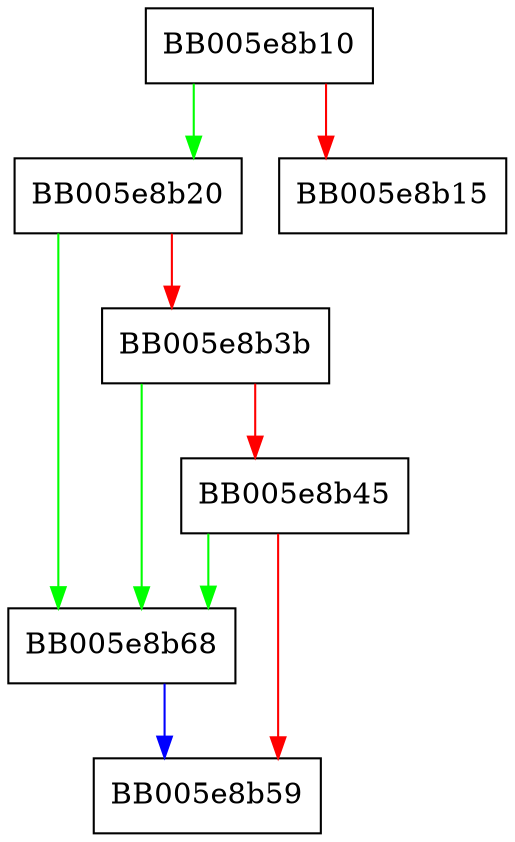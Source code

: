 digraph ossl_lib_ctx_is_child {
  node [shape="box"];
  graph [splines=ortho];
  BB005e8b10 -> BB005e8b20 [color="green"];
  BB005e8b10 -> BB005e8b15 [color="red"];
  BB005e8b20 -> BB005e8b68 [color="green"];
  BB005e8b20 -> BB005e8b3b [color="red"];
  BB005e8b3b -> BB005e8b68 [color="green"];
  BB005e8b3b -> BB005e8b45 [color="red"];
  BB005e8b45 -> BB005e8b68 [color="green"];
  BB005e8b45 -> BB005e8b59 [color="red"];
  BB005e8b68 -> BB005e8b59 [color="blue"];
}